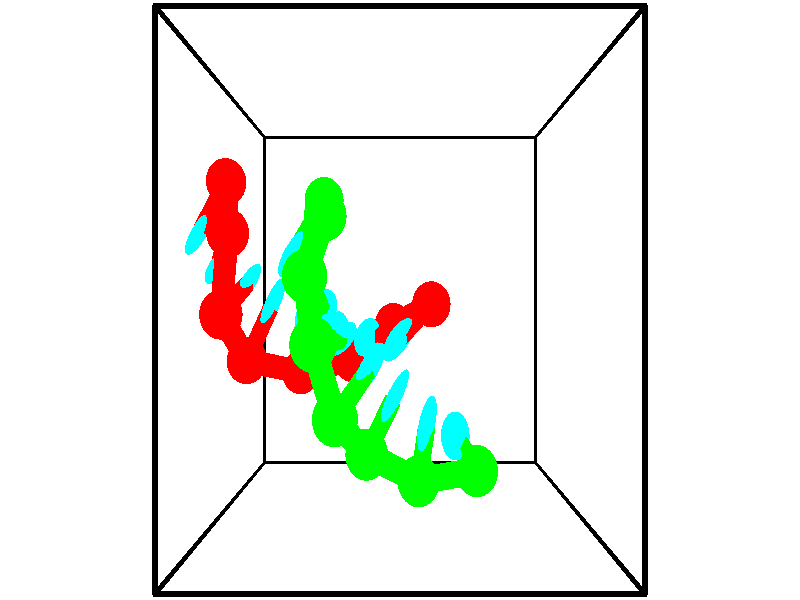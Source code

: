 // switches for output
#declare DRAW_BASES = 1; // possible values are 0, 1; only relevant for DNA ribbons
#declare DRAW_BASES_TYPE = 3; // possible values are 1, 2, 3; only relevant for DNA ribbons
#declare DRAW_FOG = 0; // set to 1 to enable fog

#include "colors.inc"

#include "transforms.inc"
background { rgb <1, 1, 1>}

#default {
   normal{
       ripples 0.25
       frequency 0.20
       turbulence 0.2
       lambda 5
   }
	finish {
		phong 0.1
		phong_size 40.
	}
}

// original window dimensions: 1024x640


// camera settings

camera {
	sky <-0, 1, 0>
	up <-0, 1, 0>
	right 1.6 * <1, 0, 0>
	location <2.5, 2.5, 11.1562>
	look_at <2.5, 2.5, 2.5>
	direction <0, 0, -8.6562>
	angle 67.0682
}


# declare cpy_camera_pos = <2.5, 2.5, 11.1562>;
# if (DRAW_FOG = 1)
fog {
	fog_type 2
	up vnormalize(cpy_camera_pos)
	color rgbt<1,1,1,0.3>
	distance 1e-5
	fog_alt 3e-3
	fog_offset 4
}
# end


// LIGHTS

# declare lum = 6;
global_settings {
	ambient_light rgb lum * <0.05, 0.05, 0.05>
	max_trace_level 15
}# declare cpy_direct_light_amount = 0.25;
light_source
{	1000 * <-1, -1, 1>,
	rgb lum * cpy_direct_light_amount
	parallel
}

light_source
{	1000 * <1, 1, -1>,
	rgb lum * cpy_direct_light_amount
	parallel
}

// strand 0

// nucleotide -1

// particle -1
sphere {
	<0.261785, 3.768707, 3.380093> 0.250000
	pigment { color rgbt <1,0,0,0> }
	no_shadow
}
cylinder {
	<0.025522, 3.465425, 3.269638>,  <-0.116235, 3.283457, 3.203365>, 0.100000
	pigment { color rgbt <1,0,0,0> }
	no_shadow
}
cylinder {
	<0.025522, 3.465425, 3.269638>,  <0.261785, 3.768707, 3.380093>, 0.100000
	pigment { color rgbt <1,0,0,0> }
	no_shadow
}

// particle -1
sphere {
	<0.025522, 3.465425, 3.269638> 0.100000
	pigment { color rgbt <1,0,0,0> }
	no_shadow
}
sphere {
	0, 1
	scale<0.080000,0.200000,0.300000>
	matrix <0.794096, -0.606947, -0.032043,
		-0.143306, -0.238206, 0.960584,
		-0.590656, -0.758204, -0.276138,
		-0.151675, 3.237964, 3.186797>
	pigment { color rgbt <0,1,1,0> }
	no_shadow
}
cylinder {
	<0.411040, 3.177876, 3.836575>,  <0.261785, 3.768707, 3.380093>, 0.130000
	pigment { color rgbt <1,0,0,0> }
	no_shadow
}

// nucleotide -1

// particle -1
sphere {
	<0.411040, 3.177876, 3.836575> 0.250000
	pigment { color rgbt <1,0,0,0> }
	no_shadow
}
cylinder {
	<0.247826, 2.993965, 3.521079>,  <0.149897, 2.883619, 3.331781>, 0.100000
	pigment { color rgbt <1,0,0,0> }
	no_shadow
}
cylinder {
	<0.247826, 2.993965, 3.521079>,  <0.411040, 3.177876, 3.836575>, 0.100000
	pigment { color rgbt <1,0,0,0> }
	no_shadow
}

// particle -1
sphere {
	<0.247826, 2.993965, 3.521079> 0.100000
	pigment { color rgbt <1,0,0,0> }
	no_shadow
}
sphere {
	0, 1
	scale<0.080000,0.200000,0.300000>
	matrix <0.685757, -0.724678, 0.067675,
		-0.602698, -0.513270, 0.610990,
		-0.408036, -0.459778, -0.788740,
		0.125415, 2.856032, 3.284457>
	pigment { color rgbt <0,1,1,0> }
	no_shadow
}
cylinder {
	<0.348286, 2.353527, 3.898378>,  <0.411040, 3.177876, 3.836575>, 0.130000
	pigment { color rgbt <1,0,0,0> }
	no_shadow
}

// nucleotide -1

// particle -1
sphere {
	<0.348286, 2.353527, 3.898378> 0.250000
	pigment { color rgbt <1,0,0,0> }
	no_shadow
}
cylinder {
	<0.452023, 2.545521, 3.563150>,  <0.514264, 2.660717, 3.362014>, 0.100000
	pigment { color rgbt <1,0,0,0> }
	no_shadow
}
cylinder {
	<0.452023, 2.545521, 3.563150>,  <0.348286, 2.353527, 3.898378>, 0.100000
	pigment { color rgbt <1,0,0,0> }
	no_shadow
}

// particle -1
sphere {
	<0.452023, 2.545521, 3.563150> 0.100000
	pigment { color rgbt <1,0,0,0> }
	no_shadow
}
sphere {
	0, 1
	scale<0.080000,0.200000,0.300000>
	matrix <0.867836, -0.496598, -0.015863,
		-0.423797, -0.723191, -0.545335,
		0.259341, 0.479984, -0.838068,
		0.529825, 2.689516, 3.311730>
	pigment { color rgbt <0,1,1,0> }
	no_shadow
}
cylinder {
	<0.534283, 1.850449, 3.402606>,  <0.348286, 2.353527, 3.898378>, 0.130000
	pigment { color rgbt <1,0,0,0> }
	no_shadow
}

// nucleotide -1

// particle -1
sphere {
	<0.534283, 1.850449, 3.402606> 0.250000
	pigment { color rgbt <1,0,0,0> }
	no_shadow
}
cylinder {
	<0.715395, 2.203957, 3.355374>,  <0.824062, 2.416061, 3.327036>, 0.100000
	pigment { color rgbt <1,0,0,0> }
	no_shadow
}
cylinder {
	<0.715395, 2.203957, 3.355374>,  <0.534283, 1.850449, 3.402606>, 0.100000
	pigment { color rgbt <1,0,0,0> }
	no_shadow
}

// particle -1
sphere {
	<0.715395, 2.203957, 3.355374> 0.100000
	pigment { color rgbt <1,0,0,0> }
	no_shadow
}
sphere {
	0, 1
	scale<0.080000,0.200000,0.300000>
	matrix <0.891599, -0.447802, 0.067273,
		0.006579, -0.135738, -0.990723,
		0.452779, 0.883770, -0.118078,
		0.851229, 2.469088, 3.319951>
	pigment { color rgbt <0,1,1,0> }
	no_shadow
}
cylinder {
	<1.150574, 1.681659, 2.935032>,  <0.534283, 1.850449, 3.402606>, 0.130000
	pigment { color rgbt <1,0,0,0> }
	no_shadow
}

// nucleotide -1

// particle -1
sphere {
	<1.150574, 1.681659, 2.935032> 0.250000
	pigment { color rgbt <1,0,0,0> }
	no_shadow
}
cylinder {
	<1.205360, 2.029343, 3.125070>,  <1.238232, 2.237953, 3.239092>, 0.100000
	pigment { color rgbt <1,0,0,0> }
	no_shadow
}
cylinder {
	<1.205360, 2.029343, 3.125070>,  <1.150574, 1.681659, 2.935032>, 0.100000
	pigment { color rgbt <1,0,0,0> }
	no_shadow
}

// particle -1
sphere {
	<1.205360, 2.029343, 3.125070> 0.100000
	pigment { color rgbt <1,0,0,0> }
	no_shadow
}
sphere {
	0, 1
	scale<0.080000,0.200000,0.300000>
	matrix <0.921428, -0.287846, 0.260990,
		0.363609, 0.402018, -0.840339,
		0.136965, 0.869210, 0.475093,
		1.246450, 2.290106, 3.267598>
	pigment { color rgbt <0,1,1,0> }
	no_shadow
}
cylinder {
	<1.836077, 1.795001, 2.722885>,  <1.150574, 1.681659, 2.935032>, 0.130000
	pigment { color rgbt <1,0,0,0> }
	no_shadow
}

// nucleotide -1

// particle -1
sphere {
	<1.836077, 1.795001, 2.722885> 0.250000
	pigment { color rgbt <1,0,0,0> }
	no_shadow
}
cylinder {
	<1.756472, 2.000748, 3.056549>,  <1.708708, 2.124196, 3.256747>, 0.100000
	pigment { color rgbt <1,0,0,0> }
	no_shadow
}
cylinder {
	<1.756472, 2.000748, 3.056549>,  <1.836077, 1.795001, 2.722885>, 0.100000
	pigment { color rgbt <1,0,0,0> }
	no_shadow
}

// particle -1
sphere {
	<1.756472, 2.000748, 3.056549> 0.100000
	pigment { color rgbt <1,0,0,0> }
	no_shadow
}
sphere {
	0, 1
	scale<0.080000,0.200000,0.300000>
	matrix <0.882845, -0.275398, 0.380447,
		0.425415, 0.812147, -0.399297,
		-0.199013, 0.514366, 0.834159,
		1.696768, 2.155057, 3.306797>
	pigment { color rgbt <0,1,1,0> }
	no_shadow
}
cylinder {
	<2.405973, 2.215507, 2.880470>,  <1.836077, 1.795001, 2.722885>, 0.130000
	pigment { color rgbt <1,0,0,0> }
	no_shadow
}

// nucleotide -1

// particle -1
sphere {
	<2.405973, 2.215507, 2.880470> 0.250000
	pigment { color rgbt <1,0,0,0> }
	no_shadow
}
cylinder {
	<2.224607, 2.153379, 3.231535>,  <2.115788, 2.116103, 3.442174>, 0.100000
	pigment { color rgbt <1,0,0,0> }
	no_shadow
}
cylinder {
	<2.224607, 2.153379, 3.231535>,  <2.405973, 2.215507, 2.880470>, 0.100000
	pigment { color rgbt <1,0,0,0> }
	no_shadow
}

// particle -1
sphere {
	<2.224607, 2.153379, 3.231535> 0.100000
	pigment { color rgbt <1,0,0,0> }
	no_shadow
}
sphere {
	0, 1
	scale<0.080000,0.200000,0.300000>
	matrix <0.891014, -0.103916, 0.441923,
		0.022564, 0.982384, 0.185508,
		-0.453415, -0.155318, 0.877662,
		2.088583, 2.106784, 3.494834>
	pigment { color rgbt <0,1,1,0> }
	no_shadow
}
cylinder {
	<2.908431, 2.453125, 3.279482>,  <2.405973, 2.215507, 2.880470>, 0.130000
	pigment { color rgbt <1,0,0,0> }
	no_shadow
}

// nucleotide -1

// particle -1
sphere {
	<2.908431, 2.453125, 3.279482> 0.250000
	pigment { color rgbt <1,0,0,0> }
	no_shadow
}
cylinder {
	<2.665785, 2.246496, 3.521199>,  <2.520197, 2.122519, 3.666230>, 0.100000
	pigment { color rgbt <1,0,0,0> }
	no_shadow
}
cylinder {
	<2.665785, 2.246496, 3.521199>,  <2.908431, 2.453125, 3.279482>, 0.100000
	pigment { color rgbt <1,0,0,0> }
	no_shadow
}

// particle -1
sphere {
	<2.665785, 2.246496, 3.521199> 0.100000
	pigment { color rgbt <1,0,0,0> }
	no_shadow
}
sphere {
	0, 1
	scale<0.080000,0.200000,0.300000>
	matrix <0.794881, -0.381222, 0.472052,
		-0.013479, 0.766695, 0.641869,
		-0.606615, -0.516573, 0.604293,
		2.483800, 2.091524, 3.702487>
	pigment { color rgbt <0,1,1,0> }
	no_shadow
}
// strand 1

// nucleotide -1

// particle -1
sphere {
	<3.397170, 0.830414, 4.070877> 0.250000
	pigment { color rgbt <0,1,0,0> }
	no_shadow
}
cylinder {
	<3.232765, 1.073717, 4.342491>,  <3.134123, 1.219700, 4.505460>, 0.100000
	pigment { color rgbt <0,1,0,0> }
	no_shadow
}
cylinder {
	<3.232765, 1.073717, 4.342491>,  <3.397170, 0.830414, 4.070877>, 0.100000
	pigment { color rgbt <0,1,0,0> }
	no_shadow
}

// particle -1
sphere {
	<3.232765, 1.073717, 4.342491> 0.100000
	pigment { color rgbt <0,1,0,0> }
	no_shadow
}
sphere {
	0, 1
	scale<0.080000,0.200000,0.300000>
	matrix <-0.751672, 0.195332, -0.629948,
		-0.515810, -0.769328, 0.376928,
		-0.411011, 0.608260, 0.679036,
		3.109462, 1.256195, 4.546202>
	pigment { color rgbt <0,1,1,0> }
	no_shadow
}
cylinder {
	<2.721764, 0.705700, 3.982424>,  <3.397170, 0.830414, 4.070877>, 0.130000
	pigment { color rgbt <0,1,0,0> }
	no_shadow
}

// nucleotide -1

// particle -1
sphere {
	<2.721764, 0.705700, 3.982424> 0.250000
	pigment { color rgbt <0,1,0,0> }
	no_shadow
}
cylinder {
	<2.770821, 1.059783, 4.161920>,  <2.800255, 1.272233, 4.269618>, 0.100000
	pigment { color rgbt <0,1,0,0> }
	no_shadow
}
cylinder {
	<2.770821, 1.059783, 4.161920>,  <2.721764, 0.705700, 3.982424>, 0.100000
	pigment { color rgbt <0,1,0,0> }
	no_shadow
}

// particle -1
sphere {
	<2.770821, 1.059783, 4.161920> 0.100000
	pigment { color rgbt <0,1,0,0> }
	no_shadow
}
sphere {
	0, 1
	scale<0.080000,0.200000,0.300000>
	matrix <-0.909938, 0.280798, -0.305229,
		-0.396196, -0.370891, 0.839922,
		0.122642, 0.885208, 0.448739,
		2.807613, 1.325345, 4.296542>
	pigment { color rgbt <0,1,1,0> }
	no_shadow
}
cylinder {
	<2.109232, 0.987062, 4.059908>,  <2.721764, 0.705700, 3.982424>, 0.130000
	pigment { color rgbt <0,1,0,0> }
	no_shadow
}

// nucleotide -1

// particle -1
sphere {
	<2.109232, 0.987062, 4.059908> 0.250000
	pigment { color rgbt <0,1,0,0> }
	no_shadow
}
cylinder {
	<2.298347, 1.325739, 4.157548>,  <2.411817, 1.528944, 4.216132>, 0.100000
	pigment { color rgbt <0,1,0,0> }
	no_shadow
}
cylinder {
	<2.298347, 1.325739, 4.157548>,  <2.109232, 0.987062, 4.059908>, 0.100000
	pigment { color rgbt <0,1,0,0> }
	no_shadow
}

// particle -1
sphere {
	<2.298347, 1.325739, 4.157548> 0.100000
	pigment { color rgbt <0,1,0,0> }
	no_shadow
}
sphere {
	0, 1
	scale<0.080000,0.200000,0.300000>
	matrix <-0.859108, 0.504517, -0.086001,
		-0.195969, -0.169047, 0.965929,
		0.472789, 0.846691, 0.244099,
		2.440184, 1.579746, 4.230778>
	pigment { color rgbt <0,1,1,0> }
	no_shadow
}
cylinder {
	<1.787907, 1.409588, 4.545299>,  <2.109232, 0.987062, 4.059908>, 0.130000
	pigment { color rgbt <0,1,0,0> }
	no_shadow
}

// nucleotide -1

// particle -1
sphere {
	<1.787907, 1.409588, 4.545299> 0.250000
	pigment { color rgbt <0,1,0,0> }
	no_shadow
}
cylinder {
	<1.996338, 1.659111, 4.312287>,  <2.121396, 1.808826, 4.172481>, 0.100000
	pigment { color rgbt <0,1,0,0> }
	no_shadow
}
cylinder {
	<1.996338, 1.659111, 4.312287>,  <1.787907, 1.409588, 4.545299>, 0.100000
	pigment { color rgbt <0,1,0,0> }
	no_shadow
}

// particle -1
sphere {
	<1.996338, 1.659111, 4.312287> 0.100000
	pigment { color rgbt <0,1,0,0> }
	no_shadow
}
sphere {
	0, 1
	scale<0.080000,0.200000,0.300000>
	matrix <-0.853477, 0.374875, -0.362002,
		-0.007445, 0.685806, 0.727746,
		0.521077, 0.623810, -0.582529,
		2.152661, 1.846254, 4.137528>
	pigment { color rgbt <0,1,1,0> }
	no_shadow
}
cylinder {
	<1.572755, 2.103584, 4.718553>,  <1.787907, 1.409588, 4.545299>, 0.130000
	pigment { color rgbt <0,1,0,0> }
	no_shadow
}

// nucleotide -1

// particle -1
sphere {
	<1.572755, 2.103584, 4.718553> 0.250000
	pigment { color rgbt <0,1,0,0> }
	no_shadow
}
cylinder {
	<1.711727, 2.112765, 4.343583>,  <1.795111, 2.118273, 4.118601>, 0.100000
	pigment { color rgbt <0,1,0,0> }
	no_shadow
}
cylinder {
	<1.711727, 2.112765, 4.343583>,  <1.572755, 2.103584, 4.718553>, 0.100000
	pigment { color rgbt <0,1,0,0> }
	no_shadow
}

// particle -1
sphere {
	<1.711727, 2.112765, 4.343583> 0.100000
	pigment { color rgbt <0,1,0,0> }
	no_shadow
}
sphere {
	0, 1
	scale<0.080000,0.200000,0.300000>
	matrix <-0.765520, 0.584291, -0.269412,
		0.541545, 0.811219, 0.220572,
		0.347431, 0.022953, -0.937425,
		1.815956, 2.119651, 4.062356>
	pigment { color rgbt <0,1,1,0> }
	no_shadow
}
cylinder {
	<1.441709, 2.718385, 4.448123>,  <1.572755, 2.103584, 4.718553>, 0.130000
	pigment { color rgbt <0,1,0,0> }
	no_shadow
}

// nucleotide -1

// particle -1
sphere {
	<1.441709, 2.718385, 4.448123> 0.250000
	pigment { color rgbt <0,1,0,0> }
	no_shadow
}
cylinder {
	<1.513744, 2.542550, 4.096139>,  <1.556965, 2.437049, 3.884948>, 0.100000
	pigment { color rgbt <0,1,0,0> }
	no_shadow
}
cylinder {
	<1.513744, 2.542550, 4.096139>,  <1.441709, 2.718385, 4.448123>, 0.100000
	pigment { color rgbt <0,1,0,0> }
	no_shadow
}

// particle -1
sphere {
	<1.513744, 2.542550, 4.096139> 0.100000
	pigment { color rgbt <0,1,0,0> }
	no_shadow
}
sphere {
	0, 1
	scale<0.080000,0.200000,0.300000>
	matrix <-0.723150, 0.547259, -0.421381,
		0.666800, 0.712229, -0.219333,
		0.180088, -0.439588, -0.879961,
		1.567771, 2.410674, 3.832151>
	pigment { color rgbt <0,1,1,0> }
	no_shadow
}
cylinder {
	<1.614140, 3.332040, 3.989656>,  <1.441709, 2.718385, 4.448123>, 0.130000
	pigment { color rgbt <0,1,0,0> }
	no_shadow
}

// nucleotide -1

// particle -1
sphere {
	<1.614140, 3.332040, 3.989656> 0.250000
	pigment { color rgbt <0,1,0,0> }
	no_shadow
}
cylinder {
	<1.481541, 3.008978, 3.794597>,  <1.401981, 2.815140, 3.677561>, 0.100000
	pigment { color rgbt <0,1,0,0> }
	no_shadow
}
cylinder {
	<1.481541, 3.008978, 3.794597>,  <1.614140, 3.332040, 3.989656>, 0.100000
	pigment { color rgbt <0,1,0,0> }
	no_shadow
}

// particle -1
sphere {
	<1.481541, 3.008978, 3.794597> 0.100000
	pigment { color rgbt <0,1,0,0> }
	no_shadow
}
sphere {
	0, 1
	scale<0.080000,0.200000,0.300000>
	matrix <-0.774576, 0.528085, -0.348078,
		0.538652, 0.262345, -0.800643,
		-0.331491, -0.807652, -0.487660,
		1.382091, 2.766681, 3.648302>
	pigment { color rgbt <0,1,1,0> }
	no_shadow
}
cylinder {
	<1.516731, 3.575884, 3.327984>,  <1.614140, 3.332040, 3.989656>, 0.130000
	pigment { color rgbt <0,1,0,0> }
	no_shadow
}

// nucleotide -1

// particle -1
sphere {
	<1.516731, 3.575884, 3.327984> 0.250000
	pigment { color rgbt <0,1,0,0> }
	no_shadow
}
cylinder {
	<1.290997, 3.246019, 3.343258>,  <1.155556, 3.048100, 3.352423>, 0.100000
	pigment { color rgbt <0,1,0,0> }
	no_shadow
}
cylinder {
	<1.290997, 3.246019, 3.343258>,  <1.516731, 3.575884, 3.327984>, 0.100000
	pigment { color rgbt <0,1,0,0> }
	no_shadow
}

// particle -1
sphere {
	<1.290997, 3.246019, 3.343258> 0.100000
	pigment { color rgbt <0,1,0,0> }
	no_shadow
}
sphere {
	0, 1
	scale<0.080000,0.200000,0.300000>
	matrix <-0.802070, 0.536749, -0.261886,
		0.195472, -0.178419, -0.964343,
		-0.564336, -0.824662, 0.038185,
		1.121696, 2.998621, 3.354714>
	pigment { color rgbt <0,1,1,0> }
	no_shadow
}
// box output
cylinder {
	<0.000000, 0.000000, 0.000000>,  <5.000000, 0.000000, 0.000000>, 0.025000
	pigment { color rgbt <0,0,0,0> }
	no_shadow
}
cylinder {
	<0.000000, 0.000000, 0.000000>,  <0.000000, 5.000000, 0.000000>, 0.025000
	pigment { color rgbt <0,0,0,0> }
	no_shadow
}
cylinder {
	<0.000000, 0.000000, 0.000000>,  <0.000000, 0.000000, 5.000000>, 0.025000
	pigment { color rgbt <0,0,0,0> }
	no_shadow
}
cylinder {
	<5.000000, 5.000000, 5.000000>,  <0.000000, 5.000000, 5.000000>, 0.025000
	pigment { color rgbt <0,0,0,0> }
	no_shadow
}
cylinder {
	<5.000000, 5.000000, 5.000000>,  <5.000000, 0.000000, 5.000000>, 0.025000
	pigment { color rgbt <0,0,0,0> }
	no_shadow
}
cylinder {
	<5.000000, 5.000000, 5.000000>,  <5.000000, 5.000000, 0.000000>, 0.025000
	pigment { color rgbt <0,0,0,0> }
	no_shadow
}
cylinder {
	<0.000000, 0.000000, 5.000000>,  <0.000000, 5.000000, 5.000000>, 0.025000
	pigment { color rgbt <0,0,0,0> }
	no_shadow
}
cylinder {
	<0.000000, 0.000000, 5.000000>,  <5.000000, 0.000000, 5.000000>, 0.025000
	pigment { color rgbt <0,0,0,0> }
	no_shadow
}
cylinder {
	<5.000000, 5.000000, 0.000000>,  <0.000000, 5.000000, 0.000000>, 0.025000
	pigment { color rgbt <0,0,0,0> }
	no_shadow
}
cylinder {
	<5.000000, 5.000000, 0.000000>,  <5.000000, 0.000000, 0.000000>, 0.025000
	pigment { color rgbt <0,0,0,0> }
	no_shadow
}
cylinder {
	<5.000000, 0.000000, 5.000000>,  <5.000000, 0.000000, 0.000000>, 0.025000
	pigment { color rgbt <0,0,0,0> }
	no_shadow
}
cylinder {
	<0.000000, 5.000000, 0.000000>,  <0.000000, 5.000000, 5.000000>, 0.025000
	pigment { color rgbt <0,0,0,0> }
	no_shadow
}
// end of box output
